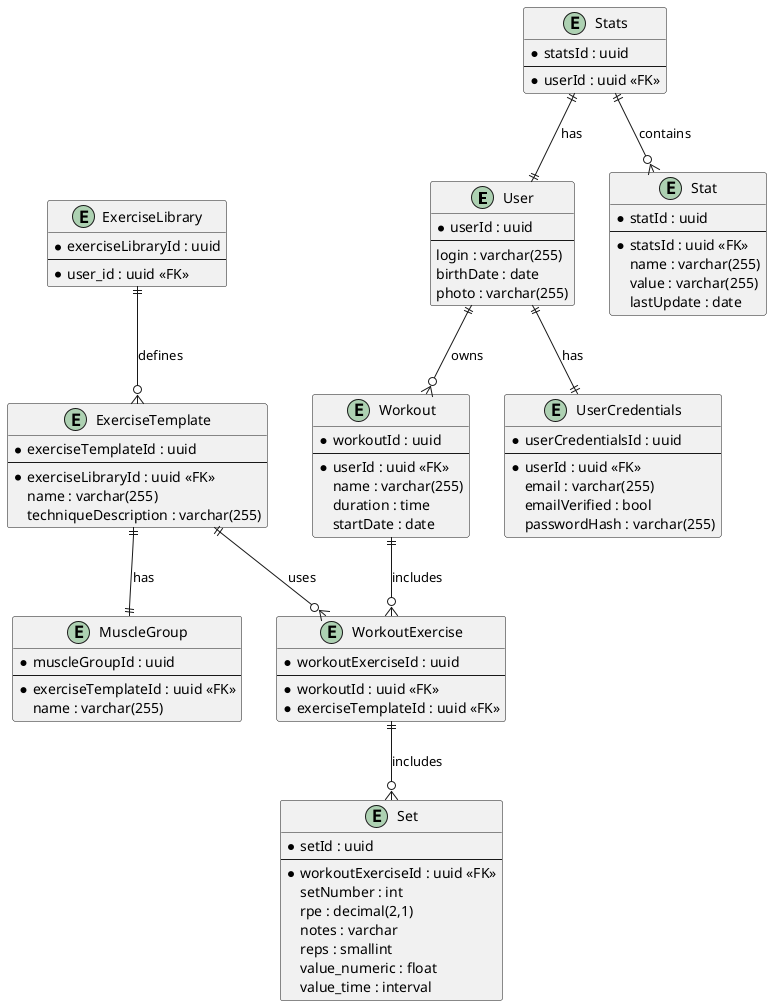 @startuml

entity User {
* userId : uuid
--
login : varchar(255)
birthDate : date
photo : varchar(255)
}

entity UserCredentials {
* userCredentialsId : uuid
--
* userId : uuid <<FK>>
email : varchar(255)
emailVerified : bool
passwordHash : varchar(255)
}

entity Stats {
* statsId : uuid
--
* userId : uuid <<FK>>
}

entity Stat {
* statId : uuid
--
* statsId : uuid <<FK>>
name : varchar(255)
value : varchar(255)
lastUpdate : date
}




entity Workout {
* workoutId : uuid
--
* userId : uuid <<FK>>
name : varchar(255)
duration : time
startDate : date
}


entity ExerciseLibrary {
* exerciseLibraryId : uuid
--
* user_id : uuid <<FK>>
}

entity ExerciseTemplate {
* exerciseTemplateId : uuid
--
* exerciseLibraryId : uuid <<FK>>
name : varchar(255)
techniqueDescription : varchar(255)
}

entity WorkoutExercise {
* workoutExerciseId : uuid
--
* workoutId : uuid <<FK>>
* exerciseTemplateId : uuid <<FK>>
}

entity Set {
* setId : uuid
--
* workoutExerciseId : uuid <<FK>>
setNumber : int
rpe : decimal(2,1)
notes : varchar
reps : smallint
value_numeric : float
value_time : interval
}

entity MuscleGroup {
* muscleGroupId : uuid
--
* exerciseTemplateId : uuid <<FK>>
name : varchar(255)
}


User ||--|| UserCredentials : has
User ||--o{ Workout : owns

Stats ||--|| User : has
Stats ||--o{ Stat : contains

Workout ||--o{ WorkoutExercise : includes
WorkoutExercise ||--o{ Set : includes

ExerciseLibrary ||--o{ ExerciseTemplate : defines
ExerciseTemplate ||--o{ WorkoutExercise : uses
ExerciseTemplate ||--|| MuscleGroup : has



@enduml